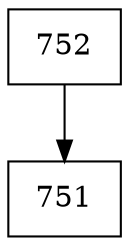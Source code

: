 digraph G {
  node [shape=record];
  node0 [label="{752}"];
  node0 -> node1;
  node1 [label="{751}"];
}

